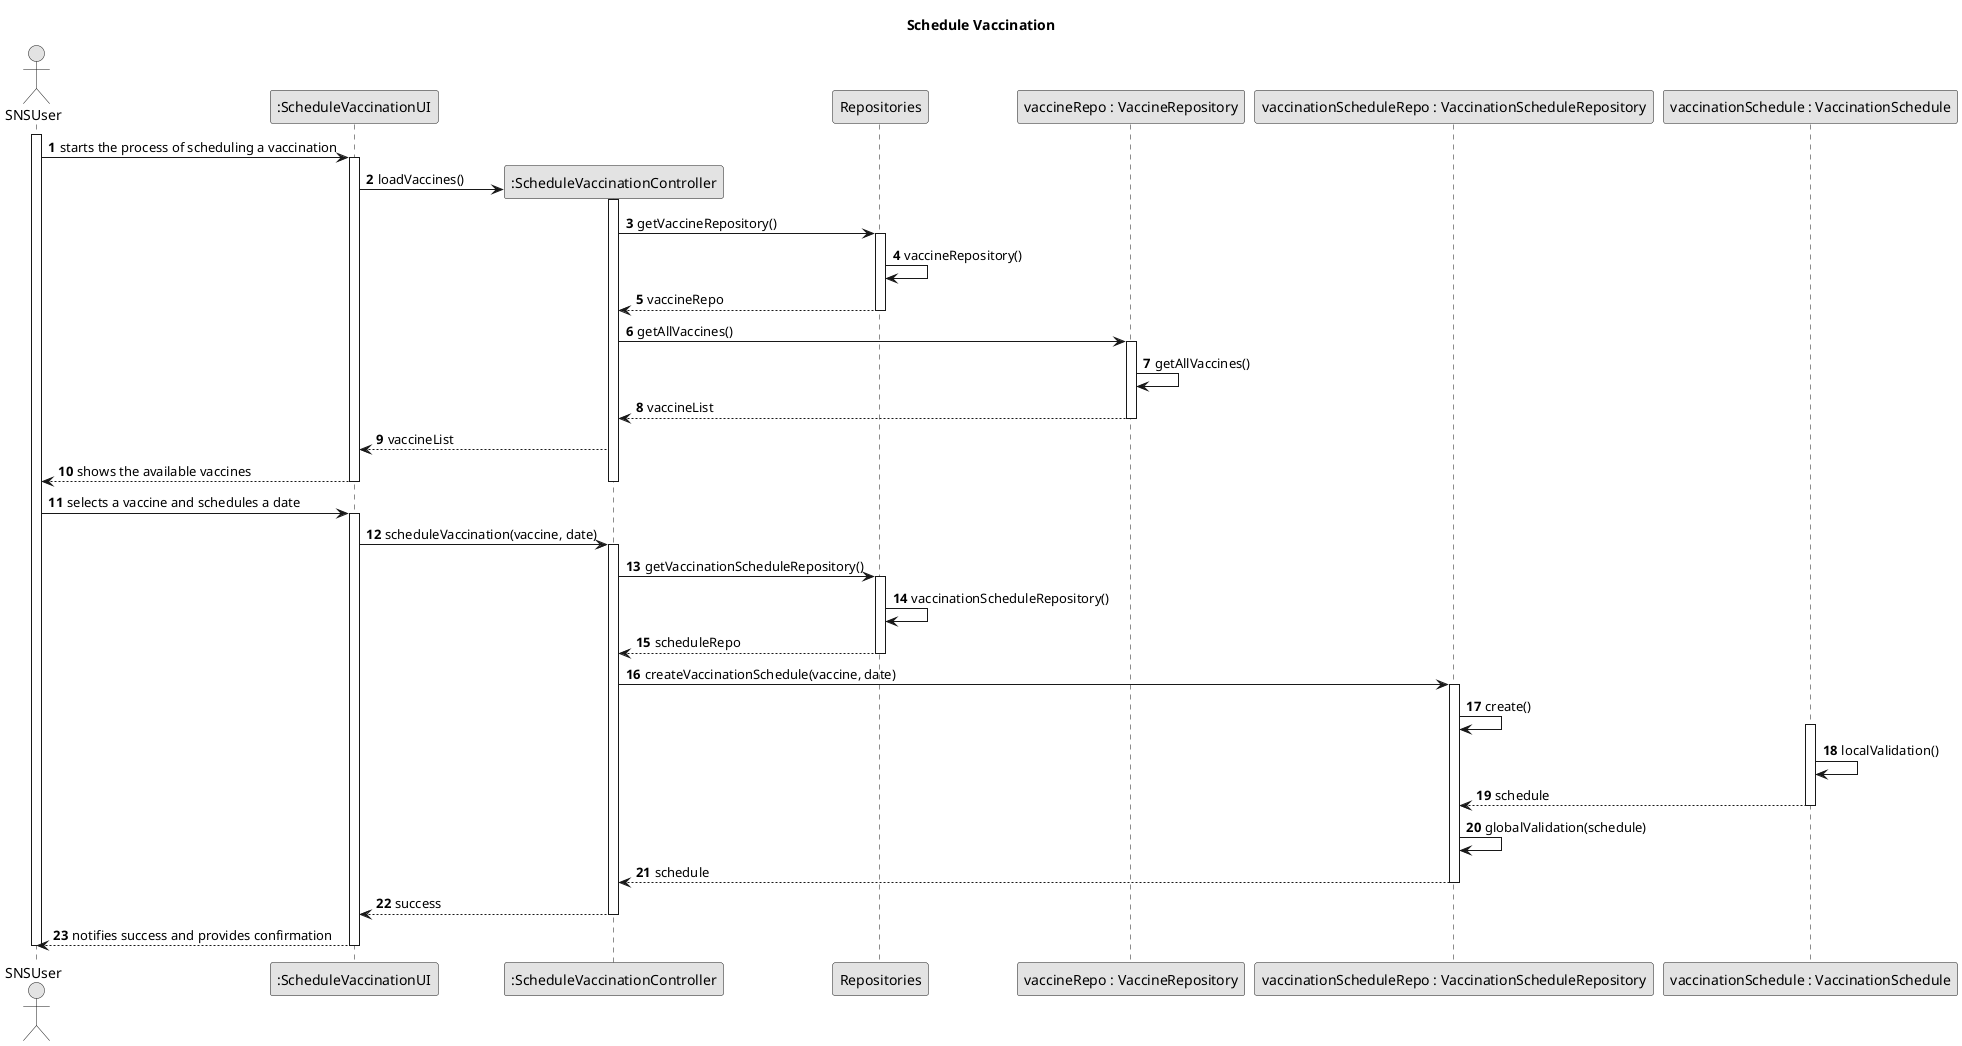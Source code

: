 @startuml
skinparam monochrome true
skinparam packageStyle rectangle
skinparam shadowing false

title Schedule Vaccination

autonumber

actor SNSUser
participant ":ScheduleVaccinationUI" as ui
participant ":ScheduleVaccinationController" as ctrl
participant Repositories
participant "vaccineRepo : VaccineRepository" as vaccineRepo
participant "vaccinationScheduleRepo : VaccinationScheduleRepository" as scheduleRepo
participant "vaccinationSchedule : VaccinationSchedule" as schedule

activate SNSUser

    SNSUser -> ui : starts the process of scheduling a vaccination
    activate ui
        ui -> ctrl** : loadVaccines()
        activate ctrl
            ctrl -> Repositories : getVaccineRepository()
            activate Repositories
                Repositories -> Repositories : vaccineRepository()
                Repositories --> ctrl : vaccineRepo
            deactivate Repositories
            ctrl -> vaccineRepo : getAllVaccines()
            activate vaccineRepo
                vaccineRepo -> vaccineRepo : getAllVaccines()
                vaccineRepo --> ctrl : vaccineList
            deactivate vaccineRepo
            ctrl --> ui : vaccineList
            ui --> SNSUser : shows the available vaccines
        deactivate ctrl
    deactivate ui

    SNSUser -> ui : selects a vaccine and schedules a date
    activate ui
        ui -> ctrl : scheduleVaccination(vaccine, date)
        activate ctrl
            ctrl -> Repositories : getVaccinationScheduleRepository()
            activate Repositories
                Repositories -> Repositories : vaccinationScheduleRepository()
                Repositories --> ctrl : scheduleRepo
            deactivate Repositories
            ctrl -> scheduleRepo : createVaccinationSchedule(vaccine, date)
            activate scheduleRepo
                scheduleRepo -> scheduleRepo : create()
                activate schedule
                    schedule -> schedule : localValidation()
                    schedule --> scheduleRepo : schedule
                deactivate schedule
                scheduleRepo -> scheduleRepo : globalValidation(schedule)
                scheduleRepo --> ctrl : schedule
            deactivate scheduleRepo
            ctrl --> ui : success
        deactivate ctrl
        ui --> SNSUser : notifies success and provides confirmation
    deactivate ui

deactivate SNSUser

@enduml
